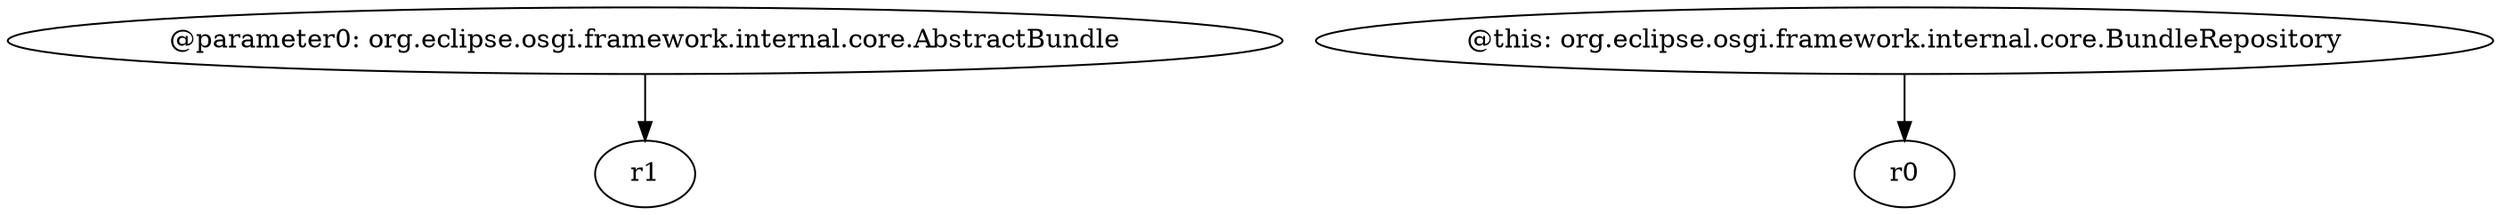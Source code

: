 digraph g {
0[label="@parameter0: org.eclipse.osgi.framework.internal.core.AbstractBundle"]
1[label="r1"]
0->1[label=""]
2[label="@this: org.eclipse.osgi.framework.internal.core.BundleRepository"]
3[label="r0"]
2->3[label=""]
}